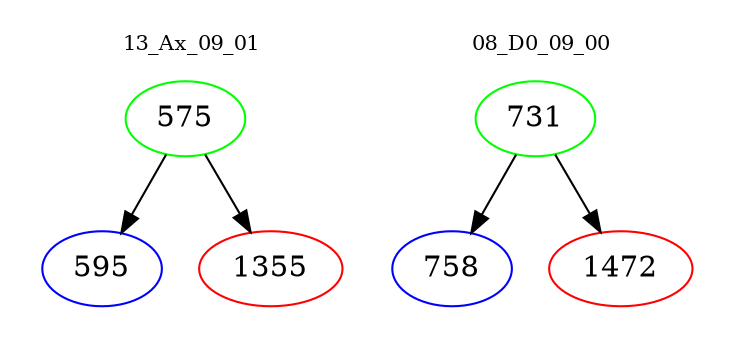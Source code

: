 digraph{
subgraph cluster_0 {
color = white
label = "13_Ax_09_01";
fontsize=10;
T0_575 [label="575", color="green"]
T0_575 -> T0_595 [color="black"]
T0_595 [label="595", color="blue"]
T0_575 -> T0_1355 [color="black"]
T0_1355 [label="1355", color="red"]
}
subgraph cluster_1 {
color = white
label = "08_D0_09_00";
fontsize=10;
T1_731 [label="731", color="green"]
T1_731 -> T1_758 [color="black"]
T1_758 [label="758", color="blue"]
T1_731 -> T1_1472 [color="black"]
T1_1472 [label="1472", color="red"]
}
}
